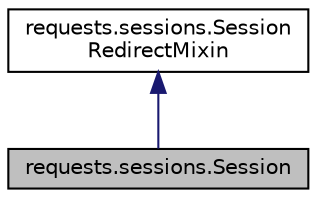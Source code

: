 digraph "requests.sessions.Session"
{
 // LATEX_PDF_SIZE
  edge [fontname="Helvetica",fontsize="10",labelfontname="Helvetica",labelfontsize="10"];
  node [fontname="Helvetica",fontsize="10",shape=record];
  Node1 [label="requests.sessions.Session",height=0.2,width=0.4,color="black", fillcolor="grey75", style="filled", fontcolor="black",tooltip=" "];
  Node2 -> Node1 [dir="back",color="midnightblue",fontsize="10",style="solid"];
  Node2 [label="requests.sessions.Session\lRedirectMixin",height=0.2,width=0.4,color="black", fillcolor="white", style="filled",URL="$classrequests_1_1sessions_1_1SessionRedirectMixin.html",tooltip=" "];
}
